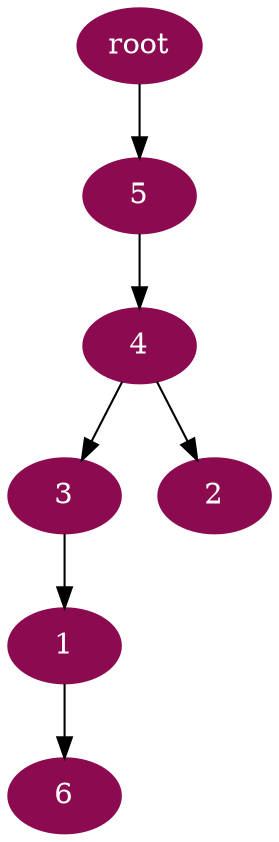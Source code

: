 digraph G {
node [color=deeppink4, style=filled, fontcolor=white];
3 -> 1;
4 -> 2;
4 -> 3;
5 -> 4;
"root" -> 5;
1 -> 6;
}
